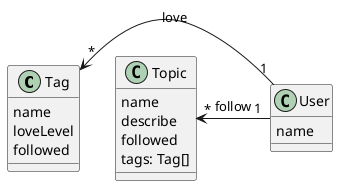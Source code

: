 @startuml

class Tag {
    name
    loveLevel
    followed
}

class Topic {
    name
    describe
    followed
    tags: Tag[]
}

class User {
    name
}

Tag "*" <- "1" User : love

Topic "*" <- "1" User : follow

@enduml

followTag()
unFollowTag()
followTopic()
unFollowTopic()
createTag()